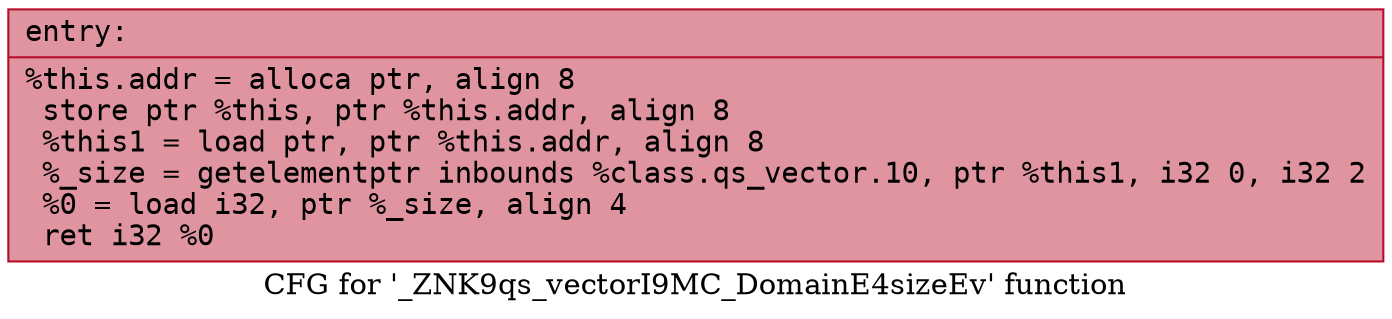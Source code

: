 digraph "CFG for '_ZNK9qs_vectorI9MC_DomainE4sizeEv' function" {
	label="CFG for '_ZNK9qs_vectorI9MC_DomainE4sizeEv' function";

	Node0x556c3c79d8f0 [shape=record,color="#b70d28ff", style=filled, fillcolor="#b70d2870" fontname="Courier",label="{entry:\l|  %this.addr = alloca ptr, align 8\l  store ptr %this, ptr %this.addr, align 8\l  %this1 = load ptr, ptr %this.addr, align 8\l  %_size = getelementptr inbounds %class.qs_vector.10, ptr %this1, i32 0, i32 2\l  %0 = load i32, ptr %_size, align 4\l  ret i32 %0\l}"];
}
